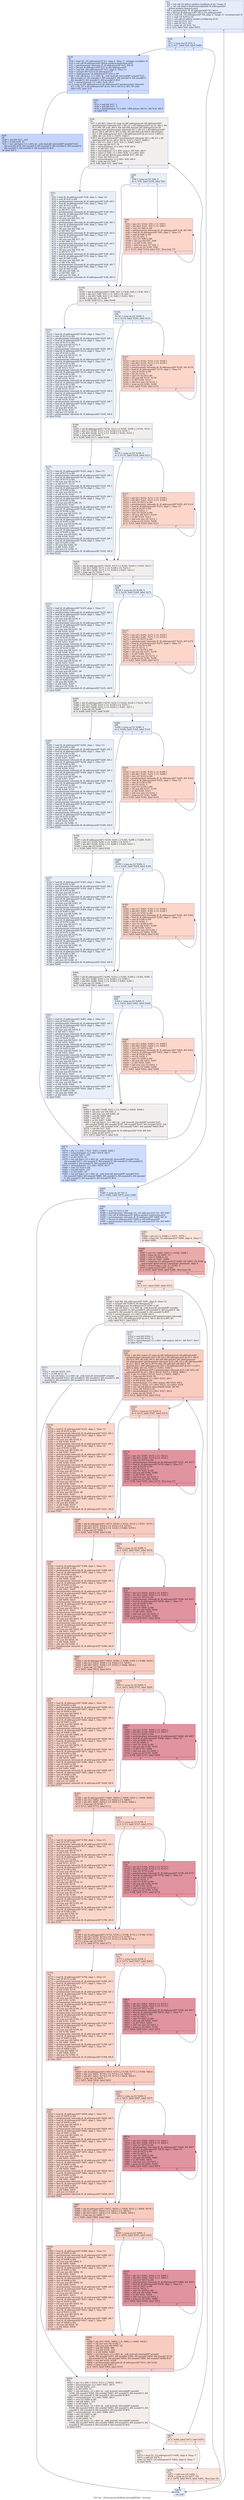 digraph "CFG for '_Z22atomicIncNoWrap_kerneljjPfPjS0_' function" {
	label="CFG for '_Z22atomicIncNoWrap_kerneljjPfPjS0_' function";

	Node0x47c3350 [shape=record,color="#3d50c3ff", style=filled, fillcolor="#c5d6f270",label="{%5:\l  %6 = tail call i32 @llvm.amdgcn.workitem.id.x(), !range !4\l  %7 = tail call align 4 dereferenceable(64) i8 addrspace(4)*\l... @llvm.amdgcn.dispatch.ptr()\l  %8 = getelementptr i8, i8 addrspace(4)* %7, i64 4\l  %9 = bitcast i8 addrspace(4)* %8 to i16 addrspace(4)*\l  %10 = load i16, i16 addrspace(4)* %9, align 4, !range !5, !invariant.load !6\l  %11 = zext i16 %10 to i32\l  %12 = tail call i32 @llvm.amdgcn.workgroup.id.x()\l  %13 = mul i32 %12, %11\l  %14 = add i32 %13, %6\l  %15 = icmp ult i32 %14, %1\l  br i1 %15, label %16, label %979\l|{<s0>T|<s1>F}}"];
	Node0x47c3350:s0 -> Node0x47c5210;
	Node0x47c3350:s1 -> Node0x47c52a0;
	Node0x47c5210 [shape=record,color="#3d50c3ff", style=filled, fillcolor="#aec9fc70",label="{%16:\l16:                                               \l  %17 = icmp eq i32 %14, 0\l  br i1 %17, label %18, label %484\l|{<s0>T|<s1>F}}"];
	Node0x47c5210:s0 -> Node0x47c54f0;
	Node0x47c5210:s1 -> Node0x47c5540;
	Node0x47c54f0 [shape=record,color="#3d50c3ff", style=filled, fillcolor="#8fb1fe70",label="{%18:\l18:                                               \l  %19 = load i32, i32 addrspace(1)* %3, align 4, !tbaa !7, !amdgpu.noclobber !6\l  %20 = tail call i8 addrspace(4)* @llvm.amdgcn.implicitarg.ptr()\l  %21 = getelementptr inbounds i8, i8 addrspace(4)* %20, i64 24\l  %22 = bitcast i8 addrspace(4)* %21 to i64 addrspace(4)*\l  %23 = load i64, i64 addrspace(4)* %22, align 8, !tbaa !11\l  %24 = inttoptr i64 %23 to i8 addrspace(1)*\l  %25 = addrspacecast i8 addrspace(1)* %24 to i8*\l  %26 = tail call fastcc \<2 x i64\> @__ockl_hostcall_internal(i8* noundef %25,\l... i64 noundef 33, i64 noundef 0, i64 noundef 0, i64 noundef 0, i64 noundef 0,\l... i64 noundef 0, i64 noundef 0, i64 noundef 0) #10\l  %27 = extractelement \<2 x i64\> %26, i64 0\l  br i1 icmp eq (i8* addrspacecast (i8 addrspace(4)* getelementptr inbounds\l... ([21 x i8], [21 x i8] addrspace(4)* @.str, i64 0, i64 0) to i8*), i8* null),\l... label %28, label %32\l|{<s0>T|<s1>F}}"];
	Node0x47c54f0:s0 -> Node0x47c6d10;
	Node0x47c54f0:s1 -> Node0x47c7700;
	Node0x47c6d10 [shape=record,color="#3d50c3ff", style=filled, fillcolor="#7a9df870",label="{%28:\l28:                                               \l  %29 = and i64 %27, -225\l  %30 = or i64 %29, 32\l  %31 = tail call fastcc \<2 x i64\> @__ockl_hostcall_internal(i8* noundef %25,\l... i64 noundef %30, i64 noundef 0, i64 noundef 0, i64 noundef 0, i64 noundef 0,\l... i64 noundef 0, i64 noundef 0, i64 noundef 0) #10\l  br label %473\l}"];
	Node0x47c6d10 -> Node0x47c79e0;
	Node0x47c7700 [shape=record,color="#3d50c3ff", style=filled, fillcolor="#7a9df870",label="{%32:\l32:                                               \l  %33 = and i64 %27, 2\l  %34 = and i64 %27, -3\l  %35 = insertelement \<2 x i64\> \<i64 poison, i64 0\>, i64 %34, i64 0\l  br label %36\l}"];
	Node0x47c7700 -> Node0x47c86a0;
	Node0x47c86a0 [shape=record,color="#3d50c3ff", style=filled, fillcolor="#e0dbd870",label="{%36:\l36:                                               \l  %37 = phi i64 [ select (i1 icmp eq (i8* addrspacecast (i8 addrspace(4)*\l... getelementptr inbounds ([21 x i8], [21 x i8] addrspace(4)* @.str, i64 0, i64\l... 0) to i8*), i8* null), i64 0, i64 add (i64 ptrtoint (i8* addrspacecast (i8\l... addrspace(4)* getelementptr inbounds ([21 x i8], [21 x i8] addrspace(4)*\l... @.str, i64 0, i64 20) to i8*) to i64), i64 add (i64 sub (i64 0, i64 ptrtoint\l... ([21 x i8]* addrspacecast ([21 x i8] addrspace(4)* @.str to [21 x i8]*) to\l... i64)), i64 1))), %32 ], [ %470, %462 ]\l  %38 = phi i8 addrspace(4)* [ getelementptr inbounds ([21 x i8], [21 x i8]\l... addrspace(4)* @.str, i64 0, i64 0), %32 ], [ %471, %462 ]\l  %39 = phi \<2 x i64\> [ %35, %32 ], [ %469, %462 ]\l  %40 = icmp ugt i64 %37, 56\l  %41 = extractelement \<2 x i64\> %39, i64 0\l  %42 = or i64 %41, %33\l  %43 = insertelement \<2 x i64\> poison, i64 %42, i64 0\l  %44 = select i1 %40, \<2 x i64\> %39, \<2 x i64\> %43\l  %45 = tail call i64 @llvm.umin.i64(i64 %37, i64 56)\l  %46 = trunc i64 %45 to i32\l  %47 = extractelement \<2 x i64\> %44, i64 0\l  %48 = icmp ugt i32 %46, 7\l  br i1 %48, label %51, label %49\l|{<s0>T|<s1>F}}"];
	Node0x47c86a0:s0 -> Node0x47c95f0;
	Node0x47c86a0:s1 -> Node0x47c9680;
	Node0x47c9680 [shape=record,color="#3d50c3ff", style=filled, fillcolor="#cedaeb70",label="{%49:\l49:                                               \l  %50 = icmp eq i32 %46, 0\l  br i1 %50, label %104, label %91\l|{<s0>T|<s1>F}}"];
	Node0x47c9680:s0 -> Node0x47c9850;
	Node0x47c9680:s1 -> Node0x47c98a0;
	Node0x47c95f0 [shape=record,color="#3d50c3ff", style=filled, fillcolor="#cedaeb70",label="{%51:\l51:                                               \l  %52 = load i8, i8 addrspace(4)* %38, align 1, !tbaa !15\l  %53 = zext i8 %52 to i64\l  %54 = getelementptr inbounds i8, i8 addrspace(4)* %38, i64 1\l  %55 = load i8, i8 addrspace(4)* %54, align 1, !tbaa !15\l  %56 = zext i8 %55 to i64\l  %57 = shl nuw nsw i64 %56, 8\l  %58 = or i64 %57, %53\l  %59 = getelementptr inbounds i8, i8 addrspace(4)* %38, i64 2\l  %60 = load i8, i8 addrspace(4)* %59, align 1, !tbaa !15\l  %61 = zext i8 %60 to i64\l  %62 = shl nuw nsw i64 %61, 16\l  %63 = or i64 %58, %62\l  %64 = getelementptr inbounds i8, i8 addrspace(4)* %38, i64 3\l  %65 = load i8, i8 addrspace(4)* %64, align 1, !tbaa !15\l  %66 = zext i8 %65 to i64\l  %67 = shl nuw nsw i64 %66, 24\l  %68 = or i64 %63, %67\l  %69 = getelementptr inbounds i8, i8 addrspace(4)* %38, i64 4\l  %70 = load i8, i8 addrspace(4)* %69, align 1, !tbaa !15\l  %71 = zext i8 %70 to i64\l  %72 = shl nuw nsw i64 %71, 32\l  %73 = or i64 %68, %72\l  %74 = getelementptr inbounds i8, i8 addrspace(4)* %38, i64 5\l  %75 = load i8, i8 addrspace(4)* %74, align 1, !tbaa !15\l  %76 = zext i8 %75 to i64\l  %77 = shl nuw nsw i64 %76, 40\l  %78 = or i64 %73, %77\l  %79 = getelementptr inbounds i8, i8 addrspace(4)* %38, i64 6\l  %80 = load i8, i8 addrspace(4)* %79, align 1, !tbaa !15\l  %81 = zext i8 %80 to i64\l  %82 = shl nuw nsw i64 %81, 48\l  %83 = or i64 %78, %82\l  %84 = getelementptr inbounds i8, i8 addrspace(4)* %38, i64 7\l  %85 = load i8, i8 addrspace(4)* %84, align 1, !tbaa !15\l  %86 = zext i8 %85 to i64\l  %87 = shl nuw i64 %86, 56\l  %88 = or i64 %83, %87\l  %89 = add nsw i32 %46, -8\l  %90 = getelementptr inbounds i8, i8 addrspace(4)* %38, i64 8\l  br label %104\l}"];
	Node0x47c95f0 -> Node0x47c9850;
	Node0x47c98a0 [shape=record,color="#3d50c3ff", style=filled, fillcolor="#f6a38570",label="{%91:\l91:                                               \l  %92 = phi i32 [ %102, %91 ], [ 0, %49 ]\l  %93 = phi i64 [ %101, %91 ], [ 0, %49 ]\l  %94 = zext i32 %92 to i64\l  %95 = getelementptr inbounds i8, i8 addrspace(4)* %38, i64 %94\l  %96 = load i8, i8 addrspace(4)* %95, align 1, !tbaa !15\l  %97 = zext i8 %96 to i64\l  %98 = shl i32 %92, 3\l  %99 = zext i32 %98 to i64\l  %100 = shl nuw i64 %97, %99\l  %101 = or i64 %100, %93\l  %102 = add nuw nsw i32 %92, 1\l  %103 = icmp eq i32 %102, %46\l  br i1 %103, label %104, label %91, !llvm.loop !16\l|{<s0>T|<s1>F}}"];
	Node0x47c98a0:s0 -> Node0x47c9850;
	Node0x47c98a0:s1 -> Node0x47c98a0;
	Node0x47c9850 [shape=record,color="#3d50c3ff", style=filled, fillcolor="#e0dbd870",label="{%104:\l104:                                              \l  %105 = phi i8 addrspace(4)* [ %90, %51 ], [ %38, %49 ], [ %38, %91 ]\l  %106 = phi i32 [ %89, %51 ], [ 0, %49 ], [ 0, %91 ]\l  %107 = phi i64 [ %88, %51 ], [ 0, %49 ], [ %101, %91 ]\l  %108 = icmp ugt i32 %106, 7\l  br i1 %108, label %111, label %109\l|{<s0>T|<s1>F}}"];
	Node0x47c9850:s0 -> Node0x47cc540;
	Node0x47c9850:s1 -> Node0x47cc590;
	Node0x47cc590 [shape=record,color="#3d50c3ff", style=filled, fillcolor="#cedaeb70",label="{%109:\l109:                                              \l  %110 = icmp eq i32 %106, 0\l  br i1 %110, label %164, label %151\l|{<s0>T|<s1>F}}"];
	Node0x47cc590:s0 -> Node0x47cc760;
	Node0x47cc590:s1 -> Node0x47cc7b0;
	Node0x47cc540 [shape=record,color="#3d50c3ff", style=filled, fillcolor="#cedaeb70",label="{%111:\l111:                                              \l  %112 = load i8, i8 addrspace(4)* %105, align 1, !tbaa !15\l  %113 = zext i8 %112 to i64\l  %114 = getelementptr inbounds i8, i8 addrspace(4)* %105, i64 1\l  %115 = load i8, i8 addrspace(4)* %114, align 1, !tbaa !15\l  %116 = zext i8 %115 to i64\l  %117 = shl nuw nsw i64 %116, 8\l  %118 = or i64 %117, %113\l  %119 = getelementptr inbounds i8, i8 addrspace(4)* %105, i64 2\l  %120 = load i8, i8 addrspace(4)* %119, align 1, !tbaa !15\l  %121 = zext i8 %120 to i64\l  %122 = shl nuw nsw i64 %121, 16\l  %123 = or i64 %118, %122\l  %124 = getelementptr inbounds i8, i8 addrspace(4)* %105, i64 3\l  %125 = load i8, i8 addrspace(4)* %124, align 1, !tbaa !15\l  %126 = zext i8 %125 to i64\l  %127 = shl nuw nsw i64 %126, 24\l  %128 = or i64 %123, %127\l  %129 = getelementptr inbounds i8, i8 addrspace(4)* %105, i64 4\l  %130 = load i8, i8 addrspace(4)* %129, align 1, !tbaa !15\l  %131 = zext i8 %130 to i64\l  %132 = shl nuw nsw i64 %131, 32\l  %133 = or i64 %128, %132\l  %134 = getelementptr inbounds i8, i8 addrspace(4)* %105, i64 5\l  %135 = load i8, i8 addrspace(4)* %134, align 1, !tbaa !15\l  %136 = zext i8 %135 to i64\l  %137 = shl nuw nsw i64 %136, 40\l  %138 = or i64 %133, %137\l  %139 = getelementptr inbounds i8, i8 addrspace(4)* %105, i64 6\l  %140 = load i8, i8 addrspace(4)* %139, align 1, !tbaa !15\l  %141 = zext i8 %140 to i64\l  %142 = shl nuw nsw i64 %141, 48\l  %143 = or i64 %138, %142\l  %144 = getelementptr inbounds i8, i8 addrspace(4)* %105, i64 7\l  %145 = load i8, i8 addrspace(4)* %144, align 1, !tbaa !15\l  %146 = zext i8 %145 to i64\l  %147 = shl nuw i64 %146, 56\l  %148 = or i64 %143, %147\l  %149 = add nsw i32 %106, -8\l  %150 = getelementptr inbounds i8, i8 addrspace(4)* %105, i64 8\l  br label %164\l}"];
	Node0x47cc540 -> Node0x47cc760;
	Node0x47cc7b0 [shape=record,color="#3d50c3ff", style=filled, fillcolor="#f6a38570",label="{%151:\l151:                                              \l  %152 = phi i32 [ %162, %151 ], [ 0, %109 ]\l  %153 = phi i64 [ %161, %151 ], [ 0, %109 ]\l  %154 = zext i32 %152 to i64\l  %155 = getelementptr inbounds i8, i8 addrspace(4)* %105, i64 %154\l  %156 = load i8, i8 addrspace(4)* %155, align 1, !tbaa !15\l  %157 = zext i8 %156 to i64\l  %158 = shl i32 %152, 3\l  %159 = zext i32 %158 to i64\l  %160 = shl nuw i64 %157, %159\l  %161 = or i64 %160, %153\l  %162 = add nuw nsw i32 %152, 1\l  %163 = icmp eq i32 %162, %106\l  br i1 %163, label %164, label %151\l|{<s0>T|<s1>F}}"];
	Node0x47cc7b0:s0 -> Node0x47cc760;
	Node0x47cc7b0:s1 -> Node0x47cc7b0;
	Node0x47cc760 [shape=record,color="#3d50c3ff", style=filled, fillcolor="#e0dbd870",label="{%164:\l164:                                              \l  %165 = phi i8 addrspace(4)* [ %150, %111 ], [ %105, %109 ], [ %105, %151 ]\l  %166 = phi i32 [ %149, %111 ], [ 0, %109 ], [ 0, %151 ]\l  %167 = phi i64 [ %148, %111 ], [ 0, %109 ], [ %161, %151 ]\l  %168 = icmp ugt i32 %166, 7\l  br i1 %168, label %171, label %169\l|{<s0>T|<s1>F}}"];
	Node0x47cc760:s0 -> Node0x47cec90;
	Node0x47cc760:s1 -> Node0x47cece0;
	Node0x47cece0 [shape=record,color="#3d50c3ff", style=filled, fillcolor="#cedaeb70",label="{%169:\l169:                                              \l  %170 = icmp eq i32 %166, 0\l  br i1 %170, label %224, label %211\l|{<s0>T|<s1>F}}"];
	Node0x47cece0:s0 -> Node0x47cee70;
	Node0x47cece0:s1 -> Node0x47ceec0;
	Node0x47cec90 [shape=record,color="#3d50c3ff", style=filled, fillcolor="#cedaeb70",label="{%171:\l171:                                              \l  %172 = load i8, i8 addrspace(4)* %165, align 1, !tbaa !15\l  %173 = zext i8 %172 to i64\l  %174 = getelementptr inbounds i8, i8 addrspace(4)* %165, i64 1\l  %175 = load i8, i8 addrspace(4)* %174, align 1, !tbaa !15\l  %176 = zext i8 %175 to i64\l  %177 = shl nuw nsw i64 %176, 8\l  %178 = or i64 %177, %173\l  %179 = getelementptr inbounds i8, i8 addrspace(4)* %165, i64 2\l  %180 = load i8, i8 addrspace(4)* %179, align 1, !tbaa !15\l  %181 = zext i8 %180 to i64\l  %182 = shl nuw nsw i64 %181, 16\l  %183 = or i64 %178, %182\l  %184 = getelementptr inbounds i8, i8 addrspace(4)* %165, i64 3\l  %185 = load i8, i8 addrspace(4)* %184, align 1, !tbaa !15\l  %186 = zext i8 %185 to i64\l  %187 = shl nuw nsw i64 %186, 24\l  %188 = or i64 %183, %187\l  %189 = getelementptr inbounds i8, i8 addrspace(4)* %165, i64 4\l  %190 = load i8, i8 addrspace(4)* %189, align 1, !tbaa !15\l  %191 = zext i8 %190 to i64\l  %192 = shl nuw nsw i64 %191, 32\l  %193 = or i64 %188, %192\l  %194 = getelementptr inbounds i8, i8 addrspace(4)* %165, i64 5\l  %195 = load i8, i8 addrspace(4)* %194, align 1, !tbaa !15\l  %196 = zext i8 %195 to i64\l  %197 = shl nuw nsw i64 %196, 40\l  %198 = or i64 %193, %197\l  %199 = getelementptr inbounds i8, i8 addrspace(4)* %165, i64 6\l  %200 = load i8, i8 addrspace(4)* %199, align 1, !tbaa !15\l  %201 = zext i8 %200 to i64\l  %202 = shl nuw nsw i64 %201, 48\l  %203 = or i64 %198, %202\l  %204 = getelementptr inbounds i8, i8 addrspace(4)* %165, i64 7\l  %205 = load i8, i8 addrspace(4)* %204, align 1, !tbaa !15\l  %206 = zext i8 %205 to i64\l  %207 = shl nuw i64 %206, 56\l  %208 = or i64 %203, %207\l  %209 = add nsw i32 %166, -8\l  %210 = getelementptr inbounds i8, i8 addrspace(4)* %165, i64 8\l  br label %224\l}"];
	Node0x47cec90 -> Node0x47cee70;
	Node0x47ceec0 [shape=record,color="#3d50c3ff", style=filled, fillcolor="#f6a38570",label="{%211:\l211:                                              \l  %212 = phi i32 [ %222, %211 ], [ 0, %169 ]\l  %213 = phi i64 [ %221, %211 ], [ 0, %169 ]\l  %214 = zext i32 %212 to i64\l  %215 = getelementptr inbounds i8, i8 addrspace(4)* %165, i64 %214\l  %216 = load i8, i8 addrspace(4)* %215, align 1, !tbaa !15\l  %217 = zext i8 %216 to i64\l  %218 = shl i32 %212, 3\l  %219 = zext i32 %218 to i64\l  %220 = shl nuw i64 %217, %219\l  %221 = or i64 %220, %213\l  %222 = add nuw nsw i32 %212, 1\l  %223 = icmp eq i32 %222, %166\l  br i1 %223, label %224, label %211\l|{<s0>T|<s1>F}}"];
	Node0x47ceec0:s0 -> Node0x47cee70;
	Node0x47ceec0:s1 -> Node0x47ceec0;
	Node0x47cee70 [shape=record,color="#3d50c3ff", style=filled, fillcolor="#e0dbd870",label="{%224:\l224:                                              \l  %225 = phi i8 addrspace(4)* [ %210, %171 ], [ %165, %169 ], [ %165, %211 ]\l  %226 = phi i32 [ %209, %171 ], [ 0, %169 ], [ 0, %211 ]\l  %227 = phi i64 [ %208, %171 ], [ 0, %169 ], [ %221, %211 ]\l  %228 = icmp ugt i32 %226, 7\l  br i1 %228, label %231, label %229\l|{<s0>T|<s1>F}}"];
	Node0x47cee70:s0 -> Node0x47d0f10;
	Node0x47cee70:s1 -> Node0x47d0f60;
	Node0x47d0f60 [shape=record,color="#3d50c3ff", style=filled, fillcolor="#cedaeb70",label="{%229:\l229:                                              \l  %230 = icmp eq i32 %226, 0\l  br i1 %230, label %284, label %271\l|{<s0>T|<s1>F}}"];
	Node0x47d0f60:s0 -> Node0x47d10f0;
	Node0x47d0f60:s1 -> Node0x47d1140;
	Node0x47d0f10 [shape=record,color="#3d50c3ff", style=filled, fillcolor="#cedaeb70",label="{%231:\l231:                                              \l  %232 = load i8, i8 addrspace(4)* %225, align 1, !tbaa !15\l  %233 = zext i8 %232 to i64\l  %234 = getelementptr inbounds i8, i8 addrspace(4)* %225, i64 1\l  %235 = load i8, i8 addrspace(4)* %234, align 1, !tbaa !15\l  %236 = zext i8 %235 to i64\l  %237 = shl nuw nsw i64 %236, 8\l  %238 = or i64 %237, %233\l  %239 = getelementptr inbounds i8, i8 addrspace(4)* %225, i64 2\l  %240 = load i8, i8 addrspace(4)* %239, align 1, !tbaa !15\l  %241 = zext i8 %240 to i64\l  %242 = shl nuw nsw i64 %241, 16\l  %243 = or i64 %238, %242\l  %244 = getelementptr inbounds i8, i8 addrspace(4)* %225, i64 3\l  %245 = load i8, i8 addrspace(4)* %244, align 1, !tbaa !15\l  %246 = zext i8 %245 to i64\l  %247 = shl nuw nsw i64 %246, 24\l  %248 = or i64 %243, %247\l  %249 = getelementptr inbounds i8, i8 addrspace(4)* %225, i64 4\l  %250 = load i8, i8 addrspace(4)* %249, align 1, !tbaa !15\l  %251 = zext i8 %250 to i64\l  %252 = shl nuw nsw i64 %251, 32\l  %253 = or i64 %248, %252\l  %254 = getelementptr inbounds i8, i8 addrspace(4)* %225, i64 5\l  %255 = load i8, i8 addrspace(4)* %254, align 1, !tbaa !15\l  %256 = zext i8 %255 to i64\l  %257 = shl nuw nsw i64 %256, 40\l  %258 = or i64 %253, %257\l  %259 = getelementptr inbounds i8, i8 addrspace(4)* %225, i64 6\l  %260 = load i8, i8 addrspace(4)* %259, align 1, !tbaa !15\l  %261 = zext i8 %260 to i64\l  %262 = shl nuw nsw i64 %261, 48\l  %263 = or i64 %258, %262\l  %264 = getelementptr inbounds i8, i8 addrspace(4)* %225, i64 7\l  %265 = load i8, i8 addrspace(4)* %264, align 1, !tbaa !15\l  %266 = zext i8 %265 to i64\l  %267 = shl nuw i64 %266, 56\l  %268 = or i64 %263, %267\l  %269 = add nsw i32 %226, -8\l  %270 = getelementptr inbounds i8, i8 addrspace(4)* %225, i64 8\l  br label %284\l}"];
	Node0x47d0f10 -> Node0x47d10f0;
	Node0x47d1140 [shape=record,color="#3d50c3ff", style=filled, fillcolor="#f6a38570",label="{%271:\l271:                                              \l  %272 = phi i32 [ %282, %271 ], [ 0, %229 ]\l  %273 = phi i64 [ %281, %271 ], [ 0, %229 ]\l  %274 = zext i32 %272 to i64\l  %275 = getelementptr inbounds i8, i8 addrspace(4)* %225, i64 %274\l  %276 = load i8, i8 addrspace(4)* %275, align 1, !tbaa !15\l  %277 = zext i8 %276 to i64\l  %278 = shl i32 %272, 3\l  %279 = zext i32 %278 to i64\l  %280 = shl nuw i64 %277, %279\l  %281 = or i64 %280, %273\l  %282 = add nuw nsw i32 %272, 1\l  %283 = icmp eq i32 %282, %226\l  br i1 %283, label %284, label %271\l|{<s0>T|<s1>F}}"];
	Node0x47d1140:s0 -> Node0x47d10f0;
	Node0x47d1140:s1 -> Node0x47d1140;
	Node0x47d10f0 [shape=record,color="#3d50c3ff", style=filled, fillcolor="#e0dbd870",label="{%284:\l284:                                              \l  %285 = phi i8 addrspace(4)* [ %270, %231 ], [ %225, %229 ], [ %225, %271 ]\l  %286 = phi i32 [ %269, %231 ], [ 0, %229 ], [ 0, %271 ]\l  %287 = phi i64 [ %268, %231 ], [ 0, %229 ], [ %281, %271 ]\l  %288 = icmp ugt i32 %286, 7\l  br i1 %288, label %291, label %289\l|{<s0>T|<s1>F}}"];
	Node0x47d10f0:s0 -> Node0x47d3970;
	Node0x47d10f0:s1 -> Node0x47d39c0;
	Node0x47d39c0 [shape=record,color="#3d50c3ff", style=filled, fillcolor="#cedaeb70",label="{%289:\l289:                                              \l  %290 = icmp eq i32 %286, 0\l  br i1 %290, label %344, label %331\l|{<s0>T|<s1>F}}"];
	Node0x47d39c0:s0 -> Node0x47d3b50;
	Node0x47d39c0:s1 -> Node0x47d3ba0;
	Node0x47d3970 [shape=record,color="#3d50c3ff", style=filled, fillcolor="#cedaeb70",label="{%291:\l291:                                              \l  %292 = load i8, i8 addrspace(4)* %285, align 1, !tbaa !15\l  %293 = zext i8 %292 to i64\l  %294 = getelementptr inbounds i8, i8 addrspace(4)* %285, i64 1\l  %295 = load i8, i8 addrspace(4)* %294, align 1, !tbaa !15\l  %296 = zext i8 %295 to i64\l  %297 = shl nuw nsw i64 %296, 8\l  %298 = or i64 %297, %293\l  %299 = getelementptr inbounds i8, i8 addrspace(4)* %285, i64 2\l  %300 = load i8, i8 addrspace(4)* %299, align 1, !tbaa !15\l  %301 = zext i8 %300 to i64\l  %302 = shl nuw nsw i64 %301, 16\l  %303 = or i64 %298, %302\l  %304 = getelementptr inbounds i8, i8 addrspace(4)* %285, i64 3\l  %305 = load i8, i8 addrspace(4)* %304, align 1, !tbaa !15\l  %306 = zext i8 %305 to i64\l  %307 = shl nuw nsw i64 %306, 24\l  %308 = or i64 %303, %307\l  %309 = getelementptr inbounds i8, i8 addrspace(4)* %285, i64 4\l  %310 = load i8, i8 addrspace(4)* %309, align 1, !tbaa !15\l  %311 = zext i8 %310 to i64\l  %312 = shl nuw nsw i64 %311, 32\l  %313 = or i64 %308, %312\l  %314 = getelementptr inbounds i8, i8 addrspace(4)* %285, i64 5\l  %315 = load i8, i8 addrspace(4)* %314, align 1, !tbaa !15\l  %316 = zext i8 %315 to i64\l  %317 = shl nuw nsw i64 %316, 40\l  %318 = or i64 %313, %317\l  %319 = getelementptr inbounds i8, i8 addrspace(4)* %285, i64 6\l  %320 = load i8, i8 addrspace(4)* %319, align 1, !tbaa !15\l  %321 = zext i8 %320 to i64\l  %322 = shl nuw nsw i64 %321, 48\l  %323 = or i64 %318, %322\l  %324 = getelementptr inbounds i8, i8 addrspace(4)* %285, i64 7\l  %325 = load i8, i8 addrspace(4)* %324, align 1, !tbaa !15\l  %326 = zext i8 %325 to i64\l  %327 = shl nuw i64 %326, 56\l  %328 = or i64 %323, %327\l  %329 = add nsw i32 %286, -8\l  %330 = getelementptr inbounds i8, i8 addrspace(4)* %285, i64 8\l  br label %344\l}"];
	Node0x47d3970 -> Node0x47d3b50;
	Node0x47d3ba0 [shape=record,color="#3d50c3ff", style=filled, fillcolor="#f6a38570",label="{%331:\l331:                                              \l  %332 = phi i32 [ %342, %331 ], [ 0, %289 ]\l  %333 = phi i64 [ %341, %331 ], [ 0, %289 ]\l  %334 = zext i32 %332 to i64\l  %335 = getelementptr inbounds i8, i8 addrspace(4)* %285, i64 %334\l  %336 = load i8, i8 addrspace(4)* %335, align 1, !tbaa !15\l  %337 = zext i8 %336 to i64\l  %338 = shl i32 %332, 3\l  %339 = zext i32 %338 to i64\l  %340 = shl nuw i64 %337, %339\l  %341 = or i64 %340, %333\l  %342 = add nuw nsw i32 %332, 1\l  %343 = icmp eq i32 %342, %286\l  br i1 %343, label %344, label %331\l|{<s0>T|<s1>F}}"];
	Node0x47d3ba0:s0 -> Node0x47d3b50;
	Node0x47d3ba0:s1 -> Node0x47d3ba0;
	Node0x47d3b50 [shape=record,color="#3d50c3ff", style=filled, fillcolor="#e0dbd870",label="{%344:\l344:                                              \l  %345 = phi i8 addrspace(4)* [ %330, %291 ], [ %285, %289 ], [ %285, %331 ]\l  %346 = phi i32 [ %329, %291 ], [ 0, %289 ], [ 0, %331 ]\l  %347 = phi i64 [ %328, %291 ], [ 0, %289 ], [ %341, %331 ]\l  %348 = icmp ugt i32 %346, 7\l  br i1 %348, label %351, label %349\l|{<s0>T|<s1>F}}"];
	Node0x47d3b50:s0 -> Node0x47d6620;
	Node0x47d3b50:s1 -> Node0x47d6670;
	Node0x47d6670 [shape=record,color="#3d50c3ff", style=filled, fillcolor="#cedaeb70",label="{%349:\l349:                                              \l  %350 = icmp eq i32 %346, 0\l  br i1 %350, label %404, label %391\l|{<s0>T|<s1>F}}"];
	Node0x47d6670:s0 -> Node0x47d6800;
	Node0x47d6670:s1 -> Node0x47d6850;
	Node0x47d6620 [shape=record,color="#3d50c3ff", style=filled, fillcolor="#cedaeb70",label="{%351:\l351:                                              \l  %352 = load i8, i8 addrspace(4)* %345, align 1, !tbaa !15\l  %353 = zext i8 %352 to i64\l  %354 = getelementptr inbounds i8, i8 addrspace(4)* %345, i64 1\l  %355 = load i8, i8 addrspace(4)* %354, align 1, !tbaa !15\l  %356 = zext i8 %355 to i64\l  %357 = shl nuw nsw i64 %356, 8\l  %358 = or i64 %357, %353\l  %359 = getelementptr inbounds i8, i8 addrspace(4)* %345, i64 2\l  %360 = load i8, i8 addrspace(4)* %359, align 1, !tbaa !15\l  %361 = zext i8 %360 to i64\l  %362 = shl nuw nsw i64 %361, 16\l  %363 = or i64 %358, %362\l  %364 = getelementptr inbounds i8, i8 addrspace(4)* %345, i64 3\l  %365 = load i8, i8 addrspace(4)* %364, align 1, !tbaa !15\l  %366 = zext i8 %365 to i64\l  %367 = shl nuw nsw i64 %366, 24\l  %368 = or i64 %363, %367\l  %369 = getelementptr inbounds i8, i8 addrspace(4)* %345, i64 4\l  %370 = load i8, i8 addrspace(4)* %369, align 1, !tbaa !15\l  %371 = zext i8 %370 to i64\l  %372 = shl nuw nsw i64 %371, 32\l  %373 = or i64 %368, %372\l  %374 = getelementptr inbounds i8, i8 addrspace(4)* %345, i64 5\l  %375 = load i8, i8 addrspace(4)* %374, align 1, !tbaa !15\l  %376 = zext i8 %375 to i64\l  %377 = shl nuw nsw i64 %376, 40\l  %378 = or i64 %373, %377\l  %379 = getelementptr inbounds i8, i8 addrspace(4)* %345, i64 6\l  %380 = load i8, i8 addrspace(4)* %379, align 1, !tbaa !15\l  %381 = zext i8 %380 to i64\l  %382 = shl nuw nsw i64 %381, 48\l  %383 = or i64 %378, %382\l  %384 = getelementptr inbounds i8, i8 addrspace(4)* %345, i64 7\l  %385 = load i8, i8 addrspace(4)* %384, align 1, !tbaa !15\l  %386 = zext i8 %385 to i64\l  %387 = shl nuw i64 %386, 56\l  %388 = or i64 %383, %387\l  %389 = add nsw i32 %346, -8\l  %390 = getelementptr inbounds i8, i8 addrspace(4)* %345, i64 8\l  br label %404\l}"];
	Node0x47d6620 -> Node0x47d6800;
	Node0x47d6850 [shape=record,color="#3d50c3ff", style=filled, fillcolor="#f6a38570",label="{%391:\l391:                                              \l  %392 = phi i32 [ %402, %391 ], [ 0, %349 ]\l  %393 = phi i64 [ %401, %391 ], [ 0, %349 ]\l  %394 = zext i32 %392 to i64\l  %395 = getelementptr inbounds i8, i8 addrspace(4)* %345, i64 %394\l  %396 = load i8, i8 addrspace(4)* %395, align 1, !tbaa !15\l  %397 = zext i8 %396 to i64\l  %398 = shl i32 %392, 3\l  %399 = zext i32 %398 to i64\l  %400 = shl nuw i64 %397, %399\l  %401 = or i64 %400, %393\l  %402 = add nuw nsw i32 %392, 1\l  %403 = icmp eq i32 %402, %346\l  br i1 %403, label %404, label %391\l|{<s0>T|<s1>F}}"];
	Node0x47d6850:s0 -> Node0x47d6800;
	Node0x47d6850:s1 -> Node0x47d6850;
	Node0x47d6800 [shape=record,color="#3d50c3ff", style=filled, fillcolor="#e0dbd870",label="{%404:\l404:                                              \l  %405 = phi i8 addrspace(4)* [ %390, %351 ], [ %345, %349 ], [ %345, %391 ]\l  %406 = phi i32 [ %389, %351 ], [ 0, %349 ], [ 0, %391 ]\l  %407 = phi i64 [ %388, %351 ], [ 0, %349 ], [ %401, %391 ]\l  %408 = icmp ugt i32 %406, 7\l  br i1 %408, label %411, label %409\l|{<s0>T|<s1>F}}"];
	Node0x47d6800:s0 -> Node0x47d8e80;
	Node0x47d6800:s1 -> Node0x47d8ed0;
	Node0x47d8ed0 [shape=record,color="#3d50c3ff", style=filled, fillcolor="#cedaeb70",label="{%409:\l409:                                              \l  %410 = icmp eq i32 %406, 0\l  br i1 %410, label %462, label %449\l|{<s0>T|<s1>F}}"];
	Node0x47d8ed0:s0 -> Node0x47c8b20;
	Node0x47d8ed0:s1 -> Node0x47d9060;
	Node0x47d8e80 [shape=record,color="#3d50c3ff", style=filled, fillcolor="#cedaeb70",label="{%411:\l411:                                              \l  %412 = load i8, i8 addrspace(4)* %405, align 1, !tbaa !15\l  %413 = zext i8 %412 to i64\l  %414 = getelementptr inbounds i8, i8 addrspace(4)* %405, i64 1\l  %415 = load i8, i8 addrspace(4)* %414, align 1, !tbaa !15\l  %416 = zext i8 %415 to i64\l  %417 = shl nuw nsw i64 %416, 8\l  %418 = or i64 %417, %413\l  %419 = getelementptr inbounds i8, i8 addrspace(4)* %405, i64 2\l  %420 = load i8, i8 addrspace(4)* %419, align 1, !tbaa !15\l  %421 = zext i8 %420 to i64\l  %422 = shl nuw nsw i64 %421, 16\l  %423 = or i64 %418, %422\l  %424 = getelementptr inbounds i8, i8 addrspace(4)* %405, i64 3\l  %425 = load i8, i8 addrspace(4)* %424, align 1, !tbaa !15\l  %426 = zext i8 %425 to i64\l  %427 = shl nuw nsw i64 %426, 24\l  %428 = or i64 %423, %427\l  %429 = getelementptr inbounds i8, i8 addrspace(4)* %405, i64 4\l  %430 = load i8, i8 addrspace(4)* %429, align 1, !tbaa !15\l  %431 = zext i8 %430 to i64\l  %432 = shl nuw nsw i64 %431, 32\l  %433 = or i64 %428, %432\l  %434 = getelementptr inbounds i8, i8 addrspace(4)* %405, i64 5\l  %435 = load i8, i8 addrspace(4)* %434, align 1, !tbaa !15\l  %436 = zext i8 %435 to i64\l  %437 = shl nuw nsw i64 %436, 40\l  %438 = or i64 %433, %437\l  %439 = getelementptr inbounds i8, i8 addrspace(4)* %405, i64 6\l  %440 = load i8, i8 addrspace(4)* %439, align 1, !tbaa !15\l  %441 = zext i8 %440 to i64\l  %442 = shl nuw nsw i64 %441, 48\l  %443 = or i64 %438, %442\l  %444 = getelementptr inbounds i8, i8 addrspace(4)* %405, i64 7\l  %445 = load i8, i8 addrspace(4)* %444, align 1, !tbaa !15\l  %446 = zext i8 %445 to i64\l  %447 = shl nuw i64 %446, 56\l  %448 = or i64 %443, %447\l  br label %462\l}"];
	Node0x47d8e80 -> Node0x47c8b20;
	Node0x47d9060 [shape=record,color="#3d50c3ff", style=filled, fillcolor="#f6a38570",label="{%449:\l449:                                              \l  %450 = phi i32 [ %460, %449 ], [ 0, %409 ]\l  %451 = phi i64 [ %459, %449 ], [ 0, %409 ]\l  %452 = zext i32 %450 to i64\l  %453 = getelementptr inbounds i8, i8 addrspace(4)* %405, i64 %452\l  %454 = load i8, i8 addrspace(4)* %453, align 1, !tbaa !15\l  %455 = zext i8 %454 to i64\l  %456 = shl i32 %450, 3\l  %457 = zext i32 %456 to i64\l  %458 = shl nuw i64 %455, %457\l  %459 = or i64 %458, %451\l  %460 = add nuw nsw i32 %450, 1\l  %461 = icmp eq i32 %460, %406\l  br i1 %461, label %462, label %449\l|{<s0>T|<s1>F}}"];
	Node0x47d9060:s0 -> Node0x47c8b20;
	Node0x47d9060:s1 -> Node0x47d9060;
	Node0x47c8b20 [shape=record,color="#3d50c3ff", style=filled, fillcolor="#e0dbd870",label="{%462:\l462:                                              \l  %463 = phi i64 [ %448, %411 ], [ 0, %409 ], [ %459, %449 ]\l  %464 = shl nuw nsw i64 %45, 2\l  %465 = add nuw nsw i64 %464, 28\l  %466 = and i64 %465, 480\l  %467 = and i64 %47, -225\l  %468 = or i64 %467, %466\l  %469 = tail call fastcc \<2 x i64\> @__ockl_hostcall_internal(i8* noundef %25,\l... i64 noundef %468, i64 noundef %107, i64 noundef %167, i64 noundef %227, i64\l... noundef %287, i64 noundef %347, i64 noundef %407, i64 noundef %463) #10\l  %470 = sub i64 %37, %45\l  %471 = getelementptr inbounds i8, i8 addrspace(4)* %38, i64 %45\l  %472 = icmp eq i64 %470, 0\l  br i1 %472, label %473, label %36\l|{<s0>T|<s1>F}}"];
	Node0x47c8b20:s0 -> Node0x47c79e0;
	Node0x47c8b20:s1 -> Node0x47c86a0;
	Node0x47c79e0 [shape=record,color="#3d50c3ff", style=filled, fillcolor="#8fb1fe70",label="{%473:\l473:                                              \l  %474 = phi \<2 x i64\> [ %31, %28 ], [ %469, %462 ]\l  %475 = extractelement \<2 x i64\> %474, i64 0\l  %476 = and i64 %475, -225\l  %477 = or i64 %476, 32\l  %478 = tail call fastcc \<2 x i64\> @__ockl_hostcall_internal(i8* noundef %25,\l... i64 noundef %477, i64 noundef 0, i64 noundef 0, i64 noundef 0, i64 noundef 0,\l... i64 noundef 0, i64 noundef 0, i64 noundef 0) #10\l  %479 = extractelement \<2 x i64\> %478, i64 0\l  %480 = zext i32 %19 to i64\l  %481 = and i64 %479, -227\l  %482 = or i64 %481, 34\l  %483 = tail call fastcc \<2 x i64\> @__ockl_hostcall_internal(i8* noundef %25,\l... i64 noundef %482, i64 noundef %480, i64 noundef 0, i64 noundef 0, i64 noundef\l... 0, i64 noundef 0, i64 noundef 0, i64 noundef 0) #10\l  br label %484\l}"];
	Node0x47c79e0 -> Node0x47c5540;
	Node0x47c5540 [shape=record,color="#3d50c3ff", style=filled, fillcolor="#aec9fc70",label="{%484:\l484:                                              \l  %485 = icmp eq i32 %0, 0\l  br i1 %485, label %979, label %486\l|{<s0>T|<s1>F}}"];
	Node0x47c5540:s0 -> Node0x47c52a0;
	Node0x47c5540:s1 -> Node0x47dc200;
	Node0x47dc200 [shape=record,color="#3d50c3ff", style=filled, fillcolor="#a1c0ff70",label="{%486:\l486:                                              \l  %487 = zext i32 %14 to i64\l  %488 = getelementptr inbounds i32, i32 addrspace(1)* %3, i64 %487\l  %489 = tail call i8 addrspace(4)* @llvm.amdgcn.implicitarg.ptr()\l  %490 = getelementptr inbounds i8, i8 addrspace(4)* %489, i64 24\l  %491 = bitcast i8 addrspace(4)* %490 to i64 addrspace(4)*\l  %492 = getelementptr inbounds i32, i32 addrspace(1)* %4, i64 %487\l  br label %493\l}"];
	Node0x47dc200 -> Node0x47dc6f0;
	Node0x47dc6f0 [shape=record,color="#3d50c3ff", style=filled, fillcolor="#f4c5ad70",label="{%493:\l493:                                              \l  %494 = phi i32 [ 0, %486 ], [ %977, %976 ]\l  %495 = load i32, i32 addrspace(1)* %488, align 4, !tbaa !7\l  br label %496\l}"];
	Node0x47dc6f0 -> Node0x47dcf30;
	Node0x47dcf30 [shape=record,color="#b70d28ff", style=filled, fillcolor="#cc403a70",label="{%496:\l496:                                              \l  %497 = phi i32 [ %495, %493 ], [ %502, %496 ]\l  %498 = icmp ult i32 %497, 10\l  %499 = zext i1 %498 to i32\l  %500 = add i32 %497, %499\l  %501 = cmpxchg i32 addrspace(1)* %488, i32 %497, i32 %500\l... syncscope(\"agent-one-as\") monotonic monotonic, align 4\l  %502 = extractvalue \{ i32, i1 \} %501, 0\l  %503 = icmp eq i32 %497, %502\l  br i1 %503, label %504, label %496, !llvm.loop !18\l|{<s0>T|<s1>F}}"];
	Node0x47dcf30:s0 -> Node0x47dd610;
	Node0x47dcf30:s1 -> Node0x47dcf30;
	Node0x47dd610 [shape=record,color="#3d50c3ff", style=filled, fillcolor="#f4c5ad70",label="{%504:\l504:                                              \l  br i1 %17, label %505, label %972\l|{<s0>T|<s1>F}}"];
	Node0x47dd610:s0 -> Node0x47dd790;
	Node0x47dd610:s1 -> Node0x47dd7e0;
	Node0x47dd790 [shape=record,color="#3d50c3ff", style=filled, fillcolor="#e5d8d170",label="{%505:\l505:                                              \l  %506 = load i64, i64 addrspace(4)* %491, align 8, !tbaa !11\l  %507 = inttoptr i64 %506 to i8 addrspace(1)*\l  %508 = addrspacecast i8 addrspace(1)* %507 to i8*\l  %509 = tail call fastcc \<2 x i64\> @__ockl_hostcall_internal(i8* noundef\l... %508, i64 noundef 33, i64 noundef 0, i64 noundef 0, i64 noundef 0, i64\l... noundef 0, i64 noundef 0, i64 noundef 0, i64 noundef 0) #10\l  %510 = extractelement \<2 x i64\> %509, i64 0\l  br i1 icmp eq (i8* addrspacecast (i8 addrspace(4)* getelementptr inbounds\l... ([25 x i8], [25 x i8] addrspace(4)* @.str.1, i64 0, i64 0) to i8*), i8*\l... null), label %511, label %515\l|{<s0>T|<s1>F}}"];
	Node0x47dd790:s0 -> Node0x47de3c0;
	Node0x47dd790:s1 -> Node0x47de410;
	Node0x47de3c0 [shape=record,color="#3d50c3ff", style=filled, fillcolor="#d4dbe670",label="{%511:\l511:                                              \l  %512 = and i64 %510, -225\l  %513 = or i64 %512, 32\l  %514 = tail call fastcc \<2 x i64\> @__ockl_hostcall_internal(i8* noundef\l... %508, i64 noundef %513, i64 noundef 0, i64 noundef 0, i64 noundef 0, i64\l... noundef 0, i64 noundef 0, i64 noundef 0, i64 noundef 0) #10\l  br label %956\l}"];
	Node0x47de3c0 -> Node0x47d2000;
	Node0x47de410 [shape=record,color="#3d50c3ff", style=filled, fillcolor="#d4dbe670",label="{%515:\l515:                                              \l  %516 = and i64 %510, 2\l  %517 = and i64 %510, -3\l  %518 = insertelement \<2 x i64\> \<i64 poison, i64 0\>, i64 %517, i64 0\l  br label %519\l}"];
	Node0x47de410 -> Node0x47d2490;
	Node0x47d2490 [shape=record,color="#3d50c3ff", style=filled, fillcolor="#f08b6e70",label="{%519:\l519:                                              \l  %520 = phi i64 [ select (i1 icmp eq (i8* addrspacecast (i8 addrspace(4)*\l... getelementptr inbounds ([25 x i8], [25 x i8] addrspace(4)* @.str.1, i64 0,\l... i64 0) to i8*), i8* null), i64 0, i64 add (i64 ptrtoint (i8* addrspacecast\l... (i8 addrspace(4)* getelementptr inbounds ([25 x i8], [25 x i8] addrspace(4)*\l... @.str.1, i64 0, i64 24) to i8*) to i64), i64 add (i64 sub (i64 0, i64\l... ptrtoint ([25 x i8]* addrspacecast ([25 x i8] addrspace(4)* @.str.1 to [25 x\l... i8]*) to i64)), i64 1))), %515 ], [ %953, %945 ]\l  %521 = phi i8 addrspace(4)* [ getelementptr inbounds ([25 x i8], [25 x i8]\l... addrspace(4)* @.str.1, i64 0, i64 0), %515 ], [ %954, %945 ]\l  %522 = phi \<2 x i64\> [ %518, %515 ], [ %952, %945 ]\l  %523 = icmp ugt i64 %520, 56\l  %524 = extractelement \<2 x i64\> %522, i64 0\l  %525 = or i64 %524, %516\l  %526 = insertelement \<2 x i64\> poison, i64 %525, i64 0\l  %527 = select i1 %523, \<2 x i64\> %522, \<2 x i64\> %526\l  %528 = tail call i64 @llvm.umin.i64(i64 %520, i64 56)\l  %529 = trunc i64 %528 to i32\l  %530 = extractelement \<2 x i64\> %527, i64 0\l  %531 = icmp ugt i32 %529, 7\l  br i1 %531, label %534, label %532\l|{<s0>T|<s1>F}}"];
	Node0x47d2490:s0 -> Node0x47e0840;
	Node0x47d2490:s1 -> Node0x47e08d0;
	Node0x47e08d0 [shape=record,color="#3d50c3ff", style=filled, fillcolor="#f6a38570",label="{%532:\l532:                                              \l  %533 = icmp eq i32 %529, 0\l  br i1 %533, label %587, label %574\l|{<s0>T|<s1>F}}"];
	Node0x47e08d0:s0 -> Node0x47e0aa0;
	Node0x47e08d0:s1 -> Node0x47e0af0;
	Node0x47e0840 [shape=record,color="#3d50c3ff", style=filled, fillcolor="#f6a38570",label="{%534:\l534:                                              \l  %535 = load i8, i8 addrspace(4)* %521, align 1, !tbaa !15\l  %536 = zext i8 %535 to i64\l  %537 = getelementptr inbounds i8, i8 addrspace(4)* %521, i64 1\l  %538 = load i8, i8 addrspace(4)* %537, align 1, !tbaa !15\l  %539 = zext i8 %538 to i64\l  %540 = shl nuw nsw i64 %539, 8\l  %541 = or i64 %540, %536\l  %542 = getelementptr inbounds i8, i8 addrspace(4)* %521, i64 2\l  %543 = load i8, i8 addrspace(4)* %542, align 1, !tbaa !15\l  %544 = zext i8 %543 to i64\l  %545 = shl nuw nsw i64 %544, 16\l  %546 = or i64 %541, %545\l  %547 = getelementptr inbounds i8, i8 addrspace(4)* %521, i64 3\l  %548 = load i8, i8 addrspace(4)* %547, align 1, !tbaa !15\l  %549 = zext i8 %548 to i64\l  %550 = shl nuw nsw i64 %549, 24\l  %551 = or i64 %546, %550\l  %552 = getelementptr inbounds i8, i8 addrspace(4)* %521, i64 4\l  %553 = load i8, i8 addrspace(4)* %552, align 1, !tbaa !15\l  %554 = zext i8 %553 to i64\l  %555 = shl nuw nsw i64 %554, 32\l  %556 = or i64 %551, %555\l  %557 = getelementptr inbounds i8, i8 addrspace(4)* %521, i64 5\l  %558 = load i8, i8 addrspace(4)* %557, align 1, !tbaa !15\l  %559 = zext i8 %558 to i64\l  %560 = shl nuw nsw i64 %559, 40\l  %561 = or i64 %556, %560\l  %562 = getelementptr inbounds i8, i8 addrspace(4)* %521, i64 6\l  %563 = load i8, i8 addrspace(4)* %562, align 1, !tbaa !15\l  %564 = zext i8 %563 to i64\l  %565 = shl nuw nsw i64 %564, 48\l  %566 = or i64 %561, %565\l  %567 = getelementptr inbounds i8, i8 addrspace(4)* %521, i64 7\l  %568 = load i8, i8 addrspace(4)* %567, align 1, !tbaa !15\l  %569 = zext i8 %568 to i64\l  %570 = shl nuw i64 %569, 56\l  %571 = or i64 %566, %570\l  %572 = add nsw i32 %529, -8\l  %573 = getelementptr inbounds i8, i8 addrspace(4)* %521, i64 8\l  br label %587\l}"];
	Node0x47e0840 -> Node0x47e0aa0;
	Node0x47e0af0 [shape=record,color="#b70d28ff", style=filled, fillcolor="#b70d2870",label="{%574:\l574:                                              \l  %575 = phi i32 [ %585, %574 ], [ 0, %532 ]\l  %576 = phi i64 [ %584, %574 ], [ 0, %532 ]\l  %577 = zext i32 %575 to i64\l  %578 = getelementptr inbounds i8, i8 addrspace(4)* %521, i64 %577\l  %579 = load i8, i8 addrspace(4)* %578, align 1, !tbaa !15\l  %580 = zext i8 %579 to i64\l  %581 = shl i32 %575, 3\l  %582 = zext i32 %581 to i64\l  %583 = shl nuw i64 %580, %582\l  %584 = or i64 %583, %576\l  %585 = add nuw nsw i32 %575, 1\l  %586 = icmp eq i32 %585, %529\l  br i1 %586, label %587, label %574, !llvm.loop !16\l|{<s0>T|<s1>F}}"];
	Node0x47e0af0:s0 -> Node0x47e0aa0;
	Node0x47e0af0:s1 -> Node0x47e0af0;
	Node0x47e0aa0 [shape=record,color="#3d50c3ff", style=filled, fillcolor="#f08b6e70",label="{%587:\l587:                                              \l  %588 = phi i8 addrspace(4)* [ %573, %534 ], [ %521, %532 ], [ %521, %574 ]\l  %589 = phi i32 [ %572, %534 ], [ 0, %532 ], [ 0, %574 ]\l  %590 = phi i64 [ %571, %534 ], [ 0, %532 ], [ %584, %574 ]\l  %591 = icmp ugt i32 %589, 7\l  br i1 %591, label %594, label %592\l|{<s0>T|<s1>F}}"];
	Node0x47e0aa0:s0 -> Node0x47e31c0;
	Node0x47e0aa0:s1 -> Node0x47e3210;
	Node0x47e3210 [shape=record,color="#3d50c3ff", style=filled, fillcolor="#f6a38570",label="{%592:\l592:                                              \l  %593 = icmp eq i32 %589, 0\l  br i1 %593, label %647, label %634\l|{<s0>T|<s1>F}}"];
	Node0x47e3210:s0 -> Node0x47e33a0;
	Node0x47e3210:s1 -> Node0x47e33f0;
	Node0x47e31c0 [shape=record,color="#3d50c3ff", style=filled, fillcolor="#f6a38570",label="{%594:\l594:                                              \l  %595 = load i8, i8 addrspace(4)* %588, align 1, !tbaa !15\l  %596 = zext i8 %595 to i64\l  %597 = getelementptr inbounds i8, i8 addrspace(4)* %588, i64 1\l  %598 = load i8, i8 addrspace(4)* %597, align 1, !tbaa !15\l  %599 = zext i8 %598 to i64\l  %600 = shl nuw nsw i64 %599, 8\l  %601 = or i64 %600, %596\l  %602 = getelementptr inbounds i8, i8 addrspace(4)* %588, i64 2\l  %603 = load i8, i8 addrspace(4)* %602, align 1, !tbaa !15\l  %604 = zext i8 %603 to i64\l  %605 = shl nuw nsw i64 %604, 16\l  %606 = or i64 %601, %605\l  %607 = getelementptr inbounds i8, i8 addrspace(4)* %588, i64 3\l  %608 = load i8, i8 addrspace(4)* %607, align 1, !tbaa !15\l  %609 = zext i8 %608 to i64\l  %610 = shl nuw nsw i64 %609, 24\l  %611 = or i64 %606, %610\l  %612 = getelementptr inbounds i8, i8 addrspace(4)* %588, i64 4\l  %613 = load i8, i8 addrspace(4)* %612, align 1, !tbaa !15\l  %614 = zext i8 %613 to i64\l  %615 = shl nuw nsw i64 %614, 32\l  %616 = or i64 %611, %615\l  %617 = getelementptr inbounds i8, i8 addrspace(4)* %588, i64 5\l  %618 = load i8, i8 addrspace(4)* %617, align 1, !tbaa !15\l  %619 = zext i8 %618 to i64\l  %620 = shl nuw nsw i64 %619, 40\l  %621 = or i64 %616, %620\l  %622 = getelementptr inbounds i8, i8 addrspace(4)* %588, i64 6\l  %623 = load i8, i8 addrspace(4)* %622, align 1, !tbaa !15\l  %624 = zext i8 %623 to i64\l  %625 = shl nuw nsw i64 %624, 48\l  %626 = or i64 %621, %625\l  %627 = getelementptr inbounds i8, i8 addrspace(4)* %588, i64 7\l  %628 = load i8, i8 addrspace(4)* %627, align 1, !tbaa !15\l  %629 = zext i8 %628 to i64\l  %630 = shl nuw i64 %629, 56\l  %631 = or i64 %626, %630\l  %632 = add nsw i32 %589, -8\l  %633 = getelementptr inbounds i8, i8 addrspace(4)* %588, i64 8\l  br label %647\l}"];
	Node0x47e31c0 -> Node0x47e33a0;
	Node0x47e33f0 [shape=record,color="#b70d28ff", style=filled, fillcolor="#b70d2870",label="{%634:\l634:                                              \l  %635 = phi i32 [ %645, %634 ], [ 0, %592 ]\l  %636 = phi i64 [ %644, %634 ], [ 0, %592 ]\l  %637 = zext i32 %635 to i64\l  %638 = getelementptr inbounds i8, i8 addrspace(4)* %588, i64 %637\l  %639 = load i8, i8 addrspace(4)* %638, align 1, !tbaa !15\l  %640 = zext i8 %639 to i64\l  %641 = shl i32 %635, 3\l  %642 = zext i32 %641 to i64\l  %643 = shl nuw i64 %640, %642\l  %644 = or i64 %643, %636\l  %645 = add nuw nsw i32 %635, 1\l  %646 = icmp eq i32 %645, %589\l  br i1 %646, label %647, label %634\l|{<s0>T|<s1>F}}"];
	Node0x47e33f0:s0 -> Node0x47e33a0;
	Node0x47e33f0:s1 -> Node0x47e33f0;
	Node0x47e33a0 [shape=record,color="#3d50c3ff", style=filled, fillcolor="#f08b6e70",label="{%647:\l647:                                              \l  %648 = phi i8 addrspace(4)* [ %633, %594 ], [ %588, %592 ], [ %588, %634 ]\l  %649 = phi i32 [ %632, %594 ], [ 0, %592 ], [ 0, %634 ]\l  %650 = phi i64 [ %631, %594 ], [ 0, %592 ], [ %644, %634 ]\l  %651 = icmp ugt i32 %649, 7\l  br i1 %651, label %654, label %652\l|{<s0>T|<s1>F}}"];
	Node0x47e33a0:s0 -> Node0x47e5410;
	Node0x47e33a0:s1 -> Node0x47e5460;
	Node0x47e5460 [shape=record,color="#3d50c3ff", style=filled, fillcolor="#f6a38570",label="{%652:\l652:                                              \l  %653 = icmp eq i32 %649, 0\l  br i1 %653, label %707, label %694\l|{<s0>T|<s1>F}}"];
	Node0x47e5460:s0 -> Node0x47e55f0;
	Node0x47e5460:s1 -> Node0x47e5640;
	Node0x47e5410 [shape=record,color="#3d50c3ff", style=filled, fillcolor="#f6a38570",label="{%654:\l654:                                              \l  %655 = load i8, i8 addrspace(4)* %648, align 1, !tbaa !15\l  %656 = zext i8 %655 to i64\l  %657 = getelementptr inbounds i8, i8 addrspace(4)* %648, i64 1\l  %658 = load i8, i8 addrspace(4)* %657, align 1, !tbaa !15\l  %659 = zext i8 %658 to i64\l  %660 = shl nuw nsw i64 %659, 8\l  %661 = or i64 %660, %656\l  %662 = getelementptr inbounds i8, i8 addrspace(4)* %648, i64 2\l  %663 = load i8, i8 addrspace(4)* %662, align 1, !tbaa !15\l  %664 = zext i8 %663 to i64\l  %665 = shl nuw nsw i64 %664, 16\l  %666 = or i64 %661, %665\l  %667 = getelementptr inbounds i8, i8 addrspace(4)* %648, i64 3\l  %668 = load i8, i8 addrspace(4)* %667, align 1, !tbaa !15\l  %669 = zext i8 %668 to i64\l  %670 = shl nuw nsw i64 %669, 24\l  %671 = or i64 %666, %670\l  %672 = getelementptr inbounds i8, i8 addrspace(4)* %648, i64 4\l  %673 = load i8, i8 addrspace(4)* %672, align 1, !tbaa !15\l  %674 = zext i8 %673 to i64\l  %675 = shl nuw nsw i64 %674, 32\l  %676 = or i64 %671, %675\l  %677 = getelementptr inbounds i8, i8 addrspace(4)* %648, i64 5\l  %678 = load i8, i8 addrspace(4)* %677, align 1, !tbaa !15\l  %679 = zext i8 %678 to i64\l  %680 = shl nuw nsw i64 %679, 40\l  %681 = or i64 %676, %680\l  %682 = getelementptr inbounds i8, i8 addrspace(4)* %648, i64 6\l  %683 = load i8, i8 addrspace(4)* %682, align 1, !tbaa !15\l  %684 = zext i8 %683 to i64\l  %685 = shl nuw nsw i64 %684, 48\l  %686 = or i64 %681, %685\l  %687 = getelementptr inbounds i8, i8 addrspace(4)* %648, i64 7\l  %688 = load i8, i8 addrspace(4)* %687, align 1, !tbaa !15\l  %689 = zext i8 %688 to i64\l  %690 = shl nuw i64 %689, 56\l  %691 = or i64 %686, %690\l  %692 = add nsw i32 %649, -8\l  %693 = getelementptr inbounds i8, i8 addrspace(4)* %648, i64 8\l  br label %707\l}"];
	Node0x47e5410 -> Node0x47e55f0;
	Node0x47e5640 [shape=record,color="#b70d28ff", style=filled, fillcolor="#b70d2870",label="{%694:\l694:                                              \l  %695 = phi i32 [ %705, %694 ], [ 0, %652 ]\l  %696 = phi i64 [ %704, %694 ], [ 0, %652 ]\l  %697 = zext i32 %695 to i64\l  %698 = getelementptr inbounds i8, i8 addrspace(4)* %648, i64 %697\l  %699 = load i8, i8 addrspace(4)* %698, align 1, !tbaa !15\l  %700 = zext i8 %699 to i64\l  %701 = shl i32 %695, 3\l  %702 = zext i32 %701 to i64\l  %703 = shl nuw i64 %700, %702\l  %704 = or i64 %703, %696\l  %705 = add nuw nsw i32 %695, 1\l  %706 = icmp eq i32 %705, %649\l  br i1 %706, label %707, label %694\l|{<s0>T|<s1>F}}"];
	Node0x47e5640:s0 -> Node0x47e55f0;
	Node0x47e5640:s1 -> Node0x47e5640;
	Node0x47e55f0 [shape=record,color="#3d50c3ff", style=filled, fillcolor="#f08b6e70",label="{%707:\l707:                                              \l  %708 = phi i8 addrspace(4)* [ %693, %654 ], [ %648, %652 ], [ %648, %694 ]\l  %709 = phi i32 [ %692, %654 ], [ 0, %652 ], [ 0, %694 ]\l  %710 = phi i64 [ %691, %654 ], [ 0, %652 ], [ %704, %694 ]\l  %711 = icmp ugt i32 %709, 7\l  br i1 %711, label %714, label %712\l|{<s0>T|<s1>F}}"];
	Node0x47e55f0:s0 -> Node0x47d5e60;
	Node0x47e55f0:s1 -> Node0x47d5eb0;
	Node0x47d5eb0 [shape=record,color="#3d50c3ff", style=filled, fillcolor="#f6a38570",label="{%712:\l712:                                              \l  %713 = icmp eq i32 %709, 0\l  br i1 %713, label %767, label %754\l|{<s0>T|<s1>F}}"];
	Node0x47d5eb0:s0 -> Node0x47e8c50;
	Node0x47d5eb0:s1 -> Node0x47e8ca0;
	Node0x47d5e60 [shape=record,color="#3d50c3ff", style=filled, fillcolor="#f6a38570",label="{%714:\l714:                                              \l  %715 = load i8, i8 addrspace(4)* %708, align 1, !tbaa !15\l  %716 = zext i8 %715 to i64\l  %717 = getelementptr inbounds i8, i8 addrspace(4)* %708, i64 1\l  %718 = load i8, i8 addrspace(4)* %717, align 1, !tbaa !15\l  %719 = zext i8 %718 to i64\l  %720 = shl nuw nsw i64 %719, 8\l  %721 = or i64 %720, %716\l  %722 = getelementptr inbounds i8, i8 addrspace(4)* %708, i64 2\l  %723 = load i8, i8 addrspace(4)* %722, align 1, !tbaa !15\l  %724 = zext i8 %723 to i64\l  %725 = shl nuw nsw i64 %724, 16\l  %726 = or i64 %721, %725\l  %727 = getelementptr inbounds i8, i8 addrspace(4)* %708, i64 3\l  %728 = load i8, i8 addrspace(4)* %727, align 1, !tbaa !15\l  %729 = zext i8 %728 to i64\l  %730 = shl nuw nsw i64 %729, 24\l  %731 = or i64 %726, %730\l  %732 = getelementptr inbounds i8, i8 addrspace(4)* %708, i64 4\l  %733 = load i8, i8 addrspace(4)* %732, align 1, !tbaa !15\l  %734 = zext i8 %733 to i64\l  %735 = shl nuw nsw i64 %734, 32\l  %736 = or i64 %731, %735\l  %737 = getelementptr inbounds i8, i8 addrspace(4)* %708, i64 5\l  %738 = load i8, i8 addrspace(4)* %737, align 1, !tbaa !15\l  %739 = zext i8 %738 to i64\l  %740 = shl nuw nsw i64 %739, 40\l  %741 = or i64 %736, %740\l  %742 = getelementptr inbounds i8, i8 addrspace(4)* %708, i64 6\l  %743 = load i8, i8 addrspace(4)* %742, align 1, !tbaa !15\l  %744 = zext i8 %743 to i64\l  %745 = shl nuw nsw i64 %744, 48\l  %746 = or i64 %741, %745\l  %747 = getelementptr inbounds i8, i8 addrspace(4)* %708, i64 7\l  %748 = load i8, i8 addrspace(4)* %747, align 1, !tbaa !15\l  %749 = zext i8 %748 to i64\l  %750 = shl nuw i64 %749, 56\l  %751 = or i64 %746, %750\l  %752 = add nsw i32 %709, -8\l  %753 = getelementptr inbounds i8, i8 addrspace(4)* %708, i64 8\l  br label %767\l}"];
	Node0x47d5e60 -> Node0x47e8c50;
	Node0x47e8ca0 [shape=record,color="#b70d28ff", style=filled, fillcolor="#b70d2870",label="{%754:\l754:                                              \l  %755 = phi i32 [ %765, %754 ], [ 0, %712 ]\l  %756 = phi i64 [ %764, %754 ], [ 0, %712 ]\l  %757 = zext i32 %755 to i64\l  %758 = getelementptr inbounds i8, i8 addrspace(4)* %708, i64 %757\l  %759 = load i8, i8 addrspace(4)* %758, align 1, !tbaa !15\l  %760 = zext i8 %759 to i64\l  %761 = shl i32 %755, 3\l  %762 = zext i32 %761 to i64\l  %763 = shl nuw i64 %760, %762\l  %764 = or i64 %763, %756\l  %765 = add nuw nsw i32 %755, 1\l  %766 = icmp eq i32 %765, %709\l  br i1 %766, label %767, label %754\l|{<s0>T|<s1>F}}"];
	Node0x47e8ca0:s0 -> Node0x47e8c50;
	Node0x47e8ca0:s1 -> Node0x47e8ca0;
	Node0x47e8c50 [shape=record,color="#3d50c3ff", style=filled, fillcolor="#f08b6e70",label="{%767:\l767:                                              \l  %768 = phi i8 addrspace(4)* [ %753, %714 ], [ %708, %712 ], [ %708, %754 ]\l  %769 = phi i32 [ %752, %714 ], [ 0, %712 ], [ 0, %754 ]\l  %770 = phi i64 [ %751, %714 ], [ 0, %712 ], [ %764, %754 ]\l  %771 = icmp ugt i32 %769, 7\l  br i1 %771, label %774, label %772\l|{<s0>T|<s1>F}}"];
	Node0x47e8c50:s0 -> Node0x47eb8c0;
	Node0x47e8c50:s1 -> Node0x47eb910;
	Node0x47eb910 [shape=record,color="#3d50c3ff", style=filled, fillcolor="#f6a38570",label="{%772:\l772:                                              \l  %773 = icmp eq i32 %769, 0\l  br i1 %773, label %827, label %814\l|{<s0>T|<s1>F}}"];
	Node0x47eb910:s0 -> Node0x47ebaa0;
	Node0x47eb910:s1 -> Node0x47ebaf0;
	Node0x47eb8c0 [shape=record,color="#3d50c3ff", style=filled, fillcolor="#f6a38570",label="{%774:\l774:                                              \l  %775 = load i8, i8 addrspace(4)* %768, align 1, !tbaa !15\l  %776 = zext i8 %775 to i64\l  %777 = getelementptr inbounds i8, i8 addrspace(4)* %768, i64 1\l  %778 = load i8, i8 addrspace(4)* %777, align 1, !tbaa !15\l  %779 = zext i8 %778 to i64\l  %780 = shl nuw nsw i64 %779, 8\l  %781 = or i64 %780, %776\l  %782 = getelementptr inbounds i8, i8 addrspace(4)* %768, i64 2\l  %783 = load i8, i8 addrspace(4)* %782, align 1, !tbaa !15\l  %784 = zext i8 %783 to i64\l  %785 = shl nuw nsw i64 %784, 16\l  %786 = or i64 %781, %785\l  %787 = getelementptr inbounds i8, i8 addrspace(4)* %768, i64 3\l  %788 = load i8, i8 addrspace(4)* %787, align 1, !tbaa !15\l  %789 = zext i8 %788 to i64\l  %790 = shl nuw nsw i64 %789, 24\l  %791 = or i64 %786, %790\l  %792 = getelementptr inbounds i8, i8 addrspace(4)* %768, i64 4\l  %793 = load i8, i8 addrspace(4)* %792, align 1, !tbaa !15\l  %794 = zext i8 %793 to i64\l  %795 = shl nuw nsw i64 %794, 32\l  %796 = or i64 %791, %795\l  %797 = getelementptr inbounds i8, i8 addrspace(4)* %768, i64 5\l  %798 = load i8, i8 addrspace(4)* %797, align 1, !tbaa !15\l  %799 = zext i8 %798 to i64\l  %800 = shl nuw nsw i64 %799, 40\l  %801 = or i64 %796, %800\l  %802 = getelementptr inbounds i8, i8 addrspace(4)* %768, i64 6\l  %803 = load i8, i8 addrspace(4)* %802, align 1, !tbaa !15\l  %804 = zext i8 %803 to i64\l  %805 = shl nuw nsw i64 %804, 48\l  %806 = or i64 %801, %805\l  %807 = getelementptr inbounds i8, i8 addrspace(4)* %768, i64 7\l  %808 = load i8, i8 addrspace(4)* %807, align 1, !tbaa !15\l  %809 = zext i8 %808 to i64\l  %810 = shl nuw i64 %809, 56\l  %811 = or i64 %806, %810\l  %812 = add nsw i32 %769, -8\l  %813 = getelementptr inbounds i8, i8 addrspace(4)* %768, i64 8\l  br label %827\l}"];
	Node0x47eb8c0 -> Node0x47ebaa0;
	Node0x47ebaf0 [shape=record,color="#b70d28ff", style=filled, fillcolor="#b70d2870",label="{%814:\l814:                                              \l  %815 = phi i32 [ %825, %814 ], [ 0, %772 ]\l  %816 = phi i64 [ %824, %814 ], [ 0, %772 ]\l  %817 = zext i32 %815 to i64\l  %818 = getelementptr inbounds i8, i8 addrspace(4)* %768, i64 %817\l  %819 = load i8, i8 addrspace(4)* %818, align 1, !tbaa !15\l  %820 = zext i8 %819 to i64\l  %821 = shl i32 %815, 3\l  %822 = zext i32 %821 to i64\l  %823 = shl nuw i64 %820, %822\l  %824 = or i64 %823, %816\l  %825 = add nuw nsw i32 %815, 1\l  %826 = icmp eq i32 %825, %769\l  br i1 %826, label %827, label %814\l|{<s0>T|<s1>F}}"];
	Node0x47ebaf0:s0 -> Node0x47ebaa0;
	Node0x47ebaf0:s1 -> Node0x47ebaf0;
	Node0x47ebaa0 [shape=record,color="#3d50c3ff", style=filled, fillcolor="#f08b6e70",label="{%827:\l827:                                              \l  %828 = phi i8 addrspace(4)* [ %813, %774 ], [ %768, %772 ], [ %768, %814 ]\l  %829 = phi i32 [ %812, %774 ], [ 0, %772 ], [ 0, %814 ]\l  %830 = phi i64 [ %811, %774 ], [ 0, %772 ], [ %824, %814 ]\l  %831 = icmp ugt i32 %829, 7\l  br i1 %831, label %834, label %832\l|{<s0>T|<s1>F}}"];
	Node0x47ebaa0:s0 -> Node0x47edb10;
	Node0x47ebaa0:s1 -> Node0x47edb60;
	Node0x47edb60 [shape=record,color="#3d50c3ff", style=filled, fillcolor="#f6a38570",label="{%832:\l832:                                              \l  %833 = icmp eq i32 %829, 0\l  br i1 %833, label %887, label %874\l|{<s0>T|<s1>F}}"];
	Node0x47edb60:s0 -> Node0x47edcf0;
	Node0x47edb60:s1 -> Node0x47edd40;
	Node0x47edb10 [shape=record,color="#3d50c3ff", style=filled, fillcolor="#f6a38570",label="{%834:\l834:                                              \l  %835 = load i8, i8 addrspace(4)* %828, align 1, !tbaa !15\l  %836 = zext i8 %835 to i64\l  %837 = getelementptr inbounds i8, i8 addrspace(4)* %828, i64 1\l  %838 = load i8, i8 addrspace(4)* %837, align 1, !tbaa !15\l  %839 = zext i8 %838 to i64\l  %840 = shl nuw nsw i64 %839, 8\l  %841 = or i64 %840, %836\l  %842 = getelementptr inbounds i8, i8 addrspace(4)* %828, i64 2\l  %843 = load i8, i8 addrspace(4)* %842, align 1, !tbaa !15\l  %844 = zext i8 %843 to i64\l  %845 = shl nuw nsw i64 %844, 16\l  %846 = or i64 %841, %845\l  %847 = getelementptr inbounds i8, i8 addrspace(4)* %828, i64 3\l  %848 = load i8, i8 addrspace(4)* %847, align 1, !tbaa !15\l  %849 = zext i8 %848 to i64\l  %850 = shl nuw nsw i64 %849, 24\l  %851 = or i64 %846, %850\l  %852 = getelementptr inbounds i8, i8 addrspace(4)* %828, i64 4\l  %853 = load i8, i8 addrspace(4)* %852, align 1, !tbaa !15\l  %854 = zext i8 %853 to i64\l  %855 = shl nuw nsw i64 %854, 32\l  %856 = or i64 %851, %855\l  %857 = getelementptr inbounds i8, i8 addrspace(4)* %828, i64 5\l  %858 = load i8, i8 addrspace(4)* %857, align 1, !tbaa !15\l  %859 = zext i8 %858 to i64\l  %860 = shl nuw nsw i64 %859, 40\l  %861 = or i64 %856, %860\l  %862 = getelementptr inbounds i8, i8 addrspace(4)* %828, i64 6\l  %863 = load i8, i8 addrspace(4)* %862, align 1, !tbaa !15\l  %864 = zext i8 %863 to i64\l  %865 = shl nuw nsw i64 %864, 48\l  %866 = or i64 %861, %865\l  %867 = getelementptr inbounds i8, i8 addrspace(4)* %828, i64 7\l  %868 = load i8, i8 addrspace(4)* %867, align 1, !tbaa !15\l  %869 = zext i8 %868 to i64\l  %870 = shl nuw i64 %869, 56\l  %871 = or i64 %866, %870\l  %872 = add nsw i32 %829, -8\l  %873 = getelementptr inbounds i8, i8 addrspace(4)* %828, i64 8\l  br label %887\l}"];
	Node0x47edb10 -> Node0x47edcf0;
	Node0x47edd40 [shape=record,color="#b70d28ff", style=filled, fillcolor="#b70d2870",label="{%874:\l874:                                              \l  %875 = phi i32 [ %885, %874 ], [ 0, %832 ]\l  %876 = phi i64 [ %884, %874 ], [ 0, %832 ]\l  %877 = zext i32 %875 to i64\l  %878 = getelementptr inbounds i8, i8 addrspace(4)* %828, i64 %877\l  %879 = load i8, i8 addrspace(4)* %878, align 1, !tbaa !15\l  %880 = zext i8 %879 to i64\l  %881 = shl i32 %875, 3\l  %882 = zext i32 %881 to i64\l  %883 = shl nuw i64 %880, %882\l  %884 = or i64 %883, %876\l  %885 = add nuw nsw i32 %875, 1\l  %886 = icmp eq i32 %885, %829\l  br i1 %886, label %887, label %874\l|{<s0>T|<s1>F}}"];
	Node0x47edd40:s0 -> Node0x47edcf0;
	Node0x47edd40:s1 -> Node0x47edd40;
	Node0x47edcf0 [shape=record,color="#3d50c3ff", style=filled, fillcolor="#f08b6e70",label="{%887:\l887:                                              \l  %888 = phi i8 addrspace(4)* [ %873, %834 ], [ %828, %832 ], [ %828, %874 ]\l  %889 = phi i32 [ %872, %834 ], [ 0, %832 ], [ 0, %874 ]\l  %890 = phi i64 [ %871, %834 ], [ 0, %832 ], [ %884, %874 ]\l  %891 = icmp ugt i32 %889, 7\l  br i1 %891, label %894, label %892\l|{<s0>T|<s1>F}}"];
	Node0x47edcf0:s0 -> Node0x47efd60;
	Node0x47edcf0:s1 -> Node0x47efdb0;
	Node0x47efdb0 [shape=record,color="#3d50c3ff", style=filled, fillcolor="#f6a38570",label="{%892:\l892:                                              \l  %893 = icmp eq i32 %889, 0\l  br i1 %893, label %945, label %932\l|{<s0>T|<s1>F}}"];
	Node0x47efdb0:s0 -> Node0x47d2820;
	Node0x47efdb0:s1 -> Node0x47eff40;
	Node0x47efd60 [shape=record,color="#3d50c3ff", style=filled, fillcolor="#f6a38570",label="{%894:\l894:                                              \l  %895 = load i8, i8 addrspace(4)* %888, align 1, !tbaa !15\l  %896 = zext i8 %895 to i64\l  %897 = getelementptr inbounds i8, i8 addrspace(4)* %888, i64 1\l  %898 = load i8, i8 addrspace(4)* %897, align 1, !tbaa !15\l  %899 = zext i8 %898 to i64\l  %900 = shl nuw nsw i64 %899, 8\l  %901 = or i64 %900, %896\l  %902 = getelementptr inbounds i8, i8 addrspace(4)* %888, i64 2\l  %903 = load i8, i8 addrspace(4)* %902, align 1, !tbaa !15\l  %904 = zext i8 %903 to i64\l  %905 = shl nuw nsw i64 %904, 16\l  %906 = or i64 %901, %905\l  %907 = getelementptr inbounds i8, i8 addrspace(4)* %888, i64 3\l  %908 = load i8, i8 addrspace(4)* %907, align 1, !tbaa !15\l  %909 = zext i8 %908 to i64\l  %910 = shl nuw nsw i64 %909, 24\l  %911 = or i64 %906, %910\l  %912 = getelementptr inbounds i8, i8 addrspace(4)* %888, i64 4\l  %913 = load i8, i8 addrspace(4)* %912, align 1, !tbaa !15\l  %914 = zext i8 %913 to i64\l  %915 = shl nuw nsw i64 %914, 32\l  %916 = or i64 %911, %915\l  %917 = getelementptr inbounds i8, i8 addrspace(4)* %888, i64 5\l  %918 = load i8, i8 addrspace(4)* %917, align 1, !tbaa !15\l  %919 = zext i8 %918 to i64\l  %920 = shl nuw nsw i64 %919, 40\l  %921 = or i64 %916, %920\l  %922 = getelementptr inbounds i8, i8 addrspace(4)* %888, i64 6\l  %923 = load i8, i8 addrspace(4)* %922, align 1, !tbaa !15\l  %924 = zext i8 %923 to i64\l  %925 = shl nuw nsw i64 %924, 48\l  %926 = or i64 %921, %925\l  %927 = getelementptr inbounds i8, i8 addrspace(4)* %888, i64 7\l  %928 = load i8, i8 addrspace(4)* %927, align 1, !tbaa !15\l  %929 = zext i8 %928 to i64\l  %930 = shl nuw i64 %929, 56\l  %931 = or i64 %926, %930\l  br label %945\l}"];
	Node0x47efd60 -> Node0x47d2820;
	Node0x47eff40 [shape=record,color="#b70d28ff", style=filled, fillcolor="#b70d2870",label="{%932:\l932:                                              \l  %933 = phi i32 [ %943, %932 ], [ 0, %892 ]\l  %934 = phi i64 [ %942, %932 ], [ 0, %892 ]\l  %935 = zext i32 %933 to i64\l  %936 = getelementptr inbounds i8, i8 addrspace(4)* %888, i64 %935\l  %937 = load i8, i8 addrspace(4)* %936, align 1, !tbaa !15\l  %938 = zext i8 %937 to i64\l  %939 = shl i32 %933, 3\l  %940 = zext i32 %939 to i64\l  %941 = shl nuw i64 %938, %940\l  %942 = or i64 %941, %934\l  %943 = add nuw nsw i32 %933, 1\l  %944 = icmp eq i32 %943, %889\l  br i1 %944, label %945, label %932\l|{<s0>T|<s1>F}}"];
	Node0x47eff40:s0 -> Node0x47d2820;
	Node0x47eff40:s1 -> Node0x47eff40;
	Node0x47d2820 [shape=record,color="#3d50c3ff", style=filled, fillcolor="#f08b6e70",label="{%945:\l945:                                              \l  %946 = phi i64 [ %931, %894 ], [ 0, %892 ], [ %942, %932 ]\l  %947 = shl nuw nsw i64 %528, 2\l  %948 = add nuw nsw i64 %947, 28\l  %949 = and i64 %948, 480\l  %950 = and i64 %530, -225\l  %951 = or i64 %950, %949\l  %952 = tail call fastcc \<2 x i64\> @__ockl_hostcall_internal(i8* noundef\l... %508, i64 noundef %951, i64 noundef %590, i64 noundef %650, i64 noundef %710,\l... i64 noundef %770, i64 noundef %830, i64 noundef %890, i64 noundef %946) #10\l  %953 = sub i64 %520, %528\l  %954 = getelementptr inbounds i8, i8 addrspace(4)* %521, i64 %528\l  %955 = icmp eq i64 %953, 0\l  br i1 %955, label %956, label %519\l|{<s0>T|<s1>F}}"];
	Node0x47d2820:s0 -> Node0x47d2000;
	Node0x47d2820:s1 -> Node0x47d2490;
	Node0x47d2000 [shape=record,color="#3d50c3ff", style=filled, fillcolor="#e5d8d170",label="{%956:\l956:                                              \l  %957 = phi \<2 x i64\> [ %514, %511 ], [ %952, %945 ]\l  %958 = extractelement \<2 x i64\> %957, i64 0\l  %959 = and i64 %958, -225\l  %960 = or i64 %959, 32\l  %961 = tail call fastcc \<2 x i64\> @__ockl_hostcall_internal(i8* noundef\l... %508, i64 noundef %960, i64 noundef %487, i64 noundef 0, i64 noundef 0, i64\l... noundef 0, i64 noundef 0, i64 noundef 0, i64 noundef 0) #10\l  %962 = extractelement \<2 x i64\> %961, i64 0\l  %963 = zext i32 %494 to i64\l  %964 = and i64 %962, -225\l  %965 = or i64 %964, 32\l  %966 = tail call fastcc \<2 x i64\> @__ockl_hostcall_internal(i8* noundef\l... %508, i64 noundef %965, i64 noundef %963, i64 noundef 0, i64 noundef 0, i64\l... noundef 0, i64 noundef 0, i64 noundef 0, i64 noundef 0) #10\l  %967 = extractelement \<2 x i64\> %966, i64 0\l  %968 = zext i32 %497 to i64\l  %969 = and i64 %967, -227\l  %970 = or i64 %969, 34\l  %971 = tail call fastcc \<2 x i64\> @__ockl_hostcall_internal(i8* noundef\l... %508, i64 noundef %970, i64 noundef %968, i64 noundef 0, i64 noundef 0, i64\l... noundef 0, i64 noundef 0, i64 noundef 0, i64 noundef 0) #10\l  br label %972\l}"];
	Node0x47d2000 -> Node0x47dd7e0;
	Node0x47dd7e0 [shape=record,color="#3d50c3ff", style=filled, fillcolor="#f4c5ad70",label="{%972:\l972:                                              \l  br i1 %498, label %973, label %976\l|{<s0>T|<s1>F}}"];
	Node0x47dd7e0:s0 -> Node0x47f32d0;
	Node0x47dd7e0:s1 -> Node0x47dc7b0;
	Node0x47f32d0 [shape=record,color="#3d50c3ff", style=filled, fillcolor="#ead5c970",label="{%973:\l973:                                              \l  %974 = load i32, i32 addrspace(1)* %492, align 4, !tbaa !7\l  %975 = add i32 %974, 1\l  store i32 %975, i32 addrspace(1)* %492, align 4, !tbaa !7\l  br label %976\l}"];
	Node0x47f32d0 -> Node0x47dc7b0;
	Node0x47dc7b0 [shape=record,color="#3d50c3ff", style=filled, fillcolor="#f4c5ad70",label="{%976:\l976:                                              \l  %977 = add nuw i32 %494, 1\l  %978 = icmp eq i32 %977, %0\l  br i1 %978, label %979, label %493, !llvm.loop !20\l|{<s0>T|<s1>F}}"];
	Node0x47dc7b0:s0 -> Node0x47c52a0;
	Node0x47dc7b0:s1 -> Node0x47dc6f0;
	Node0x47c52a0 [shape=record,color="#3d50c3ff", style=filled, fillcolor="#c5d6f270",label="{%979:\l979:                                              \l  ret void\l}"];
}
